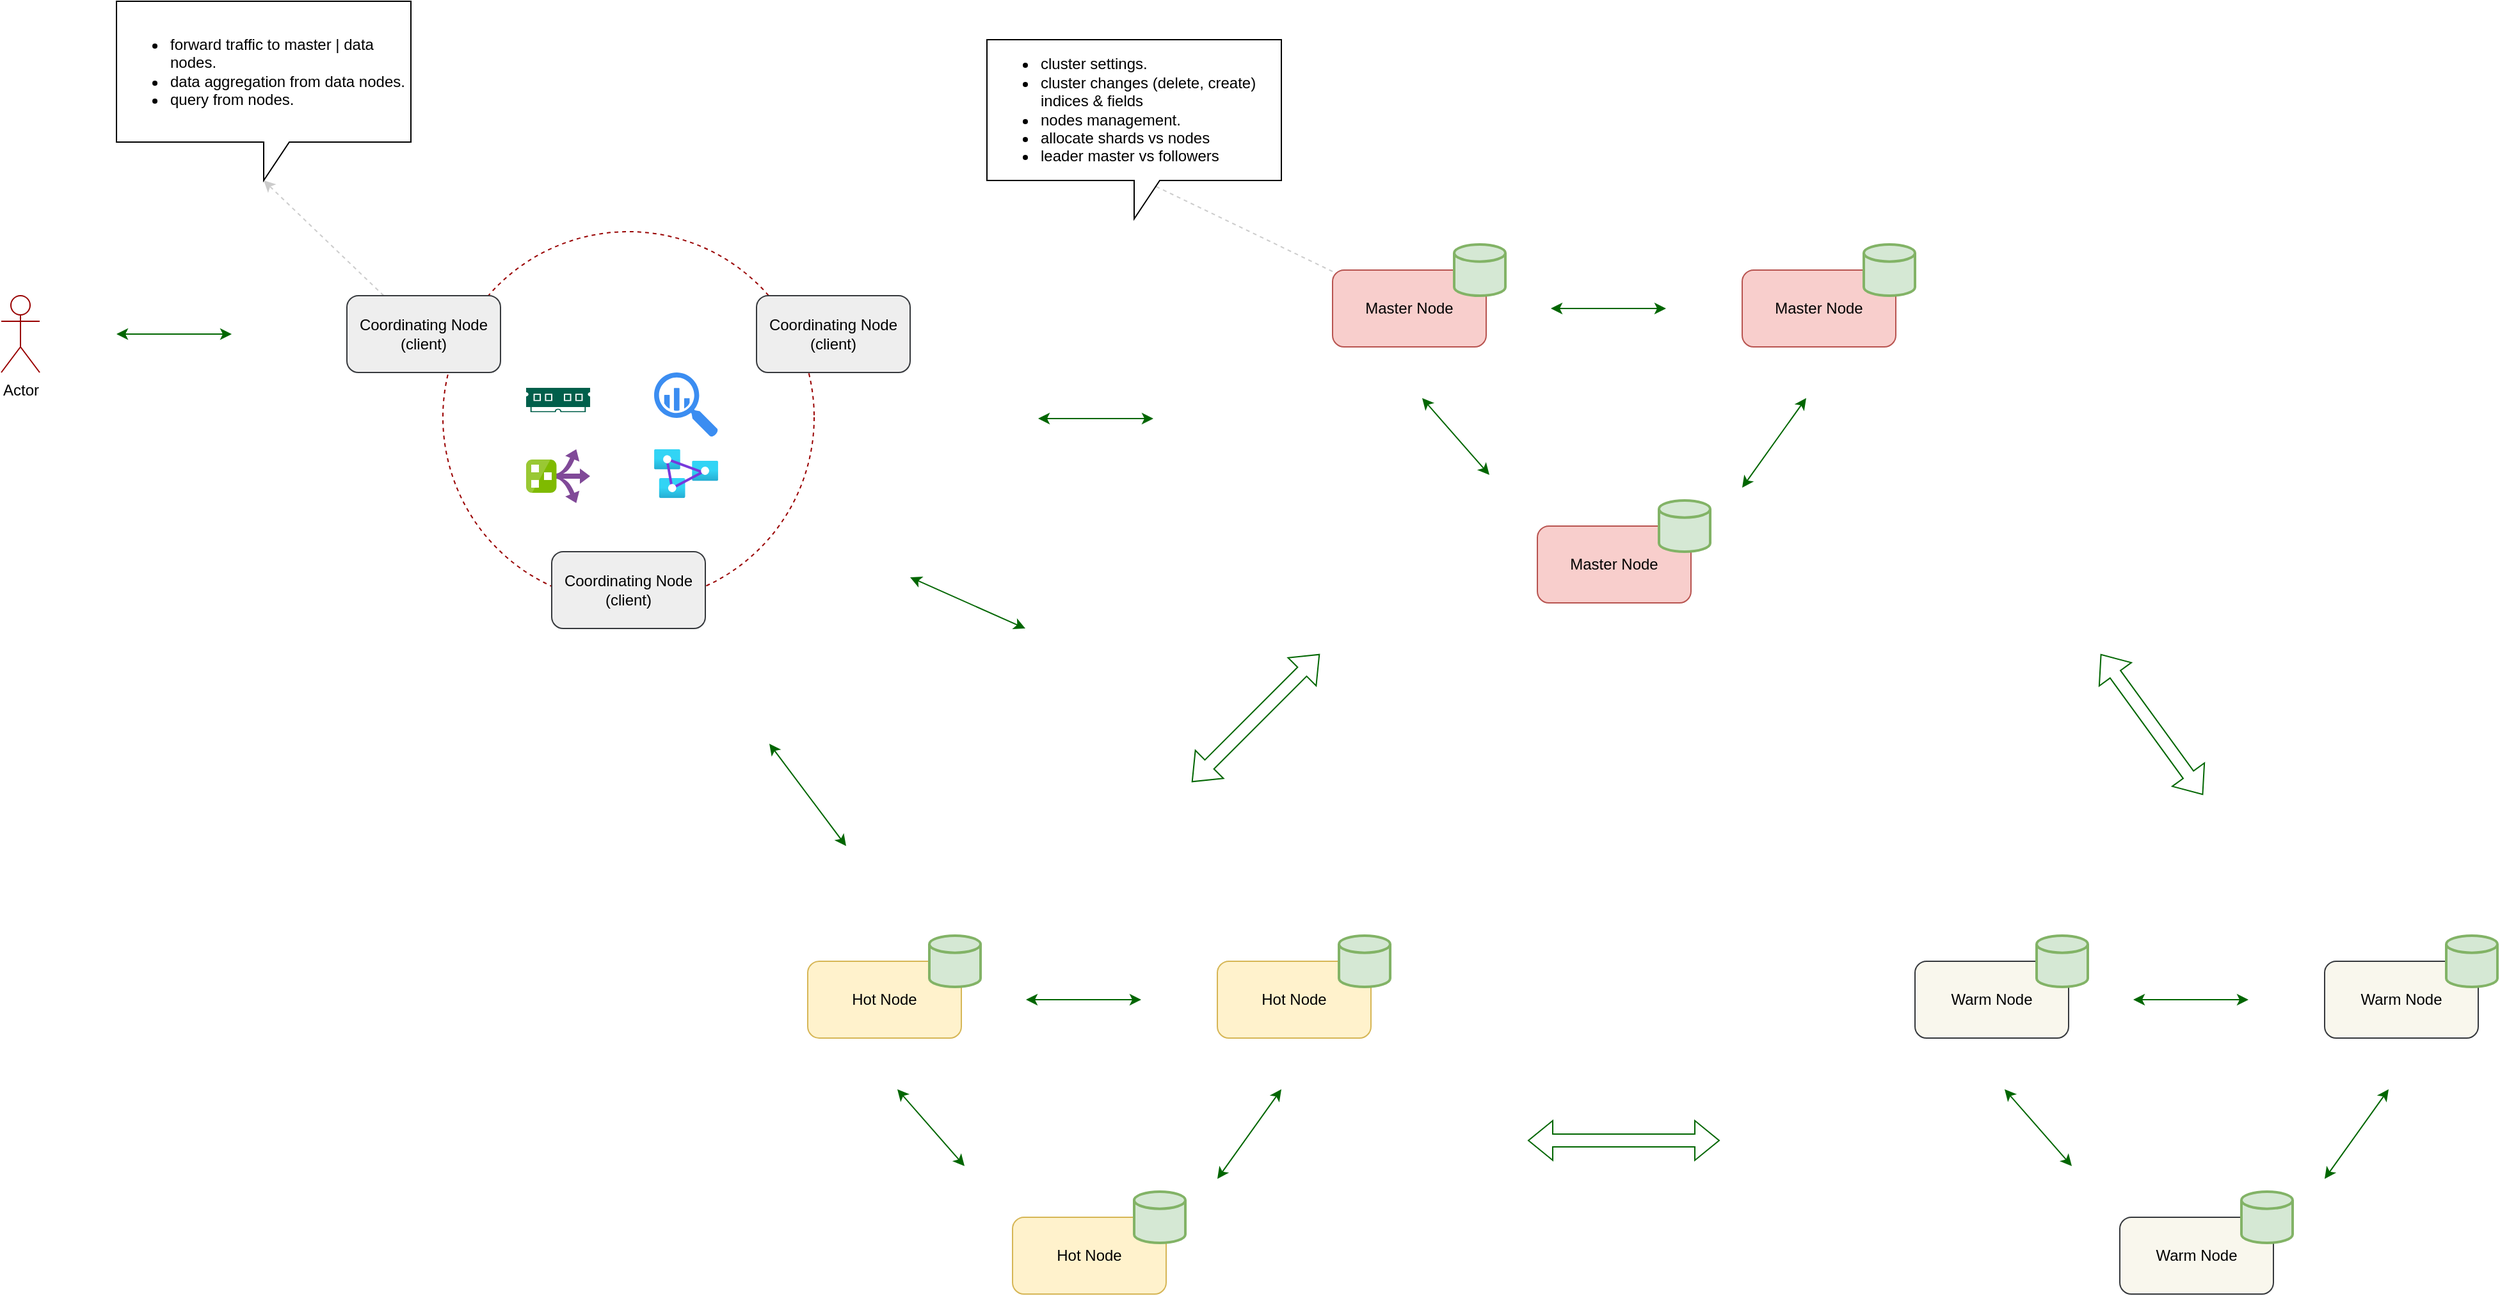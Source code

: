 <mxfile version="20.8.23" type="github">
  <diagram name="Page-1" id="OWeuh5Rih9QYdeYNk9eg">
    <mxGraphModel dx="2597" dy="2231" grid="1" gridSize="10" guides="1" tooltips="1" connect="1" arrows="1" fold="1" page="1" pageScale="1" pageWidth="850" pageHeight="1100" math="0" shadow="0">
      <root>
        <mxCell id="0" />
        <mxCell id="1" parent="0" />
        <mxCell id="lQsMLo7POFfHN_5h0St5-64" value="" style="ellipse;whiteSpace=wrap;html=1;aspect=fixed;dashed=1;strokeColor=#990000;" vertex="1" parent="1">
          <mxGeometry x="-465" y="160" width="290" height="290" as="geometry" />
        </mxCell>
        <mxCell id="lQsMLo7POFfHN_5h0St5-43" value="" style="endArrow=classic;startArrow=classic;html=1;rounded=0;strokeColor=#006600;" edge="1" parent="1">
          <mxGeometry width="50" height="50" relative="1" as="geometry">
            <mxPoint x="400.5" y="220" as="sourcePoint" />
            <mxPoint x="490.5" y="220" as="targetPoint" />
          </mxGeometry>
        </mxCell>
        <mxCell id="lQsMLo7POFfHN_5h0St5-44" value="" style="endArrow=classic;startArrow=classic;html=1;rounded=0;strokeColor=#006600;" edge="1" parent="1">
          <mxGeometry width="50" height="50" relative="1" as="geometry">
            <mxPoint x="300" y="290" as="sourcePoint" />
            <mxPoint x="352.5" y="350" as="targetPoint" />
          </mxGeometry>
        </mxCell>
        <mxCell id="lQsMLo7POFfHN_5h0St5-45" value="" style="endArrow=classic;startArrow=classic;html=1;rounded=0;strokeColor=#006600;" edge="1" parent="1">
          <mxGeometry width="50" height="50" relative="1" as="geometry">
            <mxPoint x="550" y="360" as="sourcePoint" />
            <mxPoint x="600" y="290" as="targetPoint" />
          </mxGeometry>
        </mxCell>
        <mxCell id="lQsMLo7POFfHN_5h0St5-46" value="" style="shape=image;html=1;verticalAlign=top;verticalLabelPosition=bottom;labelBackgroundColor=#ffffff;imageAspect=0;aspect=fixed;image=https://cdn3.iconfinder.com/data/icons/arrows-set-12/512/reset-128.png" vertex="1" parent="1">
          <mxGeometry x="421" y="270" width="73" height="73" as="geometry" />
        </mxCell>
        <mxCell id="lQsMLo7POFfHN_5h0St5-72" style="rounded=0;orthogonalLoop=1;jettySize=auto;html=1;entryX=0;entryY=0;entryDx=60;entryDy=80;entryPerimeter=0;strokeColor=#CCCCCC;dashed=1;" edge="1" parent="1" source="lQsMLo7POFfHN_5h0St5-35" target="lQsMLo7POFfHN_5h0St5-71">
          <mxGeometry relative="1" as="geometry" />
        </mxCell>
        <mxCell id="lQsMLo7POFfHN_5h0St5-35" value="Master Node" style="rounded=1;whiteSpace=wrap;html=1;fillColor=#f8cecc;strokeColor=#b85450;" vertex="1" parent="1">
          <mxGeometry x="230" y="190" width="120" height="60" as="geometry" />
        </mxCell>
        <mxCell id="lQsMLo7POFfHN_5h0St5-36" value="" style="strokeWidth=2;html=1;shape=mxgraph.flowchart.database;whiteSpace=wrap;fillColor=#d5e8d4;strokeColor=#82b366;" vertex="1" parent="1">
          <mxGeometry x="325" y="170" width="40" height="40" as="geometry" />
        </mxCell>
        <mxCell id="lQsMLo7POFfHN_5h0St5-41" value="Master Node" style="rounded=1;whiteSpace=wrap;html=1;fillColor=#f8cecc;strokeColor=#b85450;" vertex="1" parent="1">
          <mxGeometry x="550" y="190" width="120" height="60" as="geometry" />
        </mxCell>
        <mxCell id="lQsMLo7POFfHN_5h0St5-42" value="" style="strokeWidth=2;html=1;shape=mxgraph.flowchart.database;whiteSpace=wrap;fillColor=#d5e8d4;strokeColor=#82b366;" vertex="1" parent="1">
          <mxGeometry x="645" y="170" width="40" height="40" as="geometry" />
        </mxCell>
        <mxCell id="lQsMLo7POFfHN_5h0St5-38" value="Master Node" style="rounded=1;whiteSpace=wrap;html=1;fillColor=#f8cecc;strokeColor=#b85450;" vertex="1" parent="1">
          <mxGeometry x="390" y="390" width="120" height="60" as="geometry" />
        </mxCell>
        <mxCell id="lQsMLo7POFfHN_5h0St5-39" value="" style="strokeWidth=2;html=1;shape=mxgraph.flowchart.database;whiteSpace=wrap;fillColor=#d5e8d4;strokeColor=#82b366;" vertex="1" parent="1">
          <mxGeometry x="485" y="370" width="40" height="40" as="geometry" />
        </mxCell>
        <mxCell id="lQsMLo7POFfHN_5h0St5-14" value="" style="endArrow=classic;startArrow=classic;html=1;rounded=0;strokeColor=#006600;" edge="1" parent="1">
          <mxGeometry width="50" height="50" relative="1" as="geometry">
            <mxPoint x="-9.5" y="760" as="sourcePoint" />
            <mxPoint x="80.5" y="760" as="targetPoint" />
          </mxGeometry>
        </mxCell>
        <mxCell id="lQsMLo7POFfHN_5h0St5-15" value="" style="endArrow=classic;startArrow=classic;html=1;rounded=0;strokeColor=#006600;" edge="1" parent="1">
          <mxGeometry width="50" height="50" relative="1" as="geometry">
            <mxPoint x="-110" y="830" as="sourcePoint" />
            <mxPoint x="-57.5" y="890" as="targetPoint" />
          </mxGeometry>
        </mxCell>
        <mxCell id="lQsMLo7POFfHN_5h0St5-16" value="" style="endArrow=classic;startArrow=classic;html=1;rounded=0;strokeColor=#006600;" edge="1" parent="1">
          <mxGeometry width="50" height="50" relative="1" as="geometry">
            <mxPoint x="140" y="900" as="sourcePoint" />
            <mxPoint x="190" y="830" as="targetPoint" />
          </mxGeometry>
        </mxCell>
        <mxCell id="lQsMLo7POFfHN_5h0St5-17" value="" style="shape=image;html=1;verticalAlign=top;verticalLabelPosition=bottom;labelBackgroundColor=#ffffff;imageAspect=0;aspect=fixed;image=https://cdn3.iconfinder.com/data/icons/arrows-set-12/512/reset-128.png;container=0;" vertex="1" parent="1">
          <mxGeometry x="11" y="810" width="73" height="73" as="geometry" />
        </mxCell>
        <mxCell id="lQsMLo7POFfHN_5h0St5-1" value="Hot Node" style="rounded=1;whiteSpace=wrap;html=1;fillColor=#fff2cc;strokeColor=#d6b656;container=0;" vertex="1" parent="1">
          <mxGeometry x="-180" y="730" width="120" height="60" as="geometry" />
        </mxCell>
        <mxCell id="lQsMLo7POFfHN_5h0St5-6" value="" style="strokeWidth=2;html=1;shape=mxgraph.flowchart.database;whiteSpace=wrap;fillColor=#d5e8d4;strokeColor=#82b366;container=0;" vertex="1" parent="1">
          <mxGeometry x="-85" y="710" width="40" height="40" as="geometry" />
        </mxCell>
        <mxCell id="lQsMLo7POFfHN_5h0St5-9" value="Hot Node" style="rounded=1;whiteSpace=wrap;html=1;fillColor=#fff2cc;strokeColor=#d6b656;container=0;" vertex="1" parent="1">
          <mxGeometry x="-20" y="930" width="120" height="60" as="geometry" />
        </mxCell>
        <mxCell id="lQsMLo7POFfHN_5h0St5-10" value="" style="strokeWidth=2;html=1;shape=mxgraph.flowchart.database;whiteSpace=wrap;fillColor=#d5e8d4;strokeColor=#82b366;container=0;" vertex="1" parent="1">
          <mxGeometry x="75" y="910" width="40" height="40" as="geometry" />
        </mxCell>
        <mxCell id="lQsMLo7POFfHN_5h0St5-12" value="Hot Node" style="rounded=1;whiteSpace=wrap;html=1;fillColor=#fff2cc;strokeColor=#d6b656;container=0;" vertex="1" parent="1">
          <mxGeometry x="140" y="730" width="120" height="60" as="geometry" />
        </mxCell>
        <mxCell id="lQsMLo7POFfHN_5h0St5-13" value="" style="strokeWidth=2;html=1;shape=mxgraph.flowchart.database;whiteSpace=wrap;fillColor=#d5e8d4;strokeColor=#82b366;container=0;" vertex="1" parent="1">
          <mxGeometry x="235" y="710" width="40" height="40" as="geometry" />
        </mxCell>
        <mxCell id="lQsMLo7POFfHN_5h0St5-29" value="" style="endArrow=classic;startArrow=classic;html=1;rounded=0;strokeColor=#006600;" edge="1" parent="1">
          <mxGeometry width="50" height="50" relative="1" as="geometry">
            <mxPoint x="855.5" y="760" as="sourcePoint" />
            <mxPoint x="945.5" y="760" as="targetPoint" />
          </mxGeometry>
        </mxCell>
        <mxCell id="lQsMLo7POFfHN_5h0St5-30" value="" style="endArrow=classic;startArrow=classic;html=1;rounded=0;strokeColor=#006600;" edge="1" parent="1">
          <mxGeometry width="50" height="50" relative="1" as="geometry">
            <mxPoint x="755" y="830" as="sourcePoint" />
            <mxPoint x="807.5" y="890" as="targetPoint" />
          </mxGeometry>
        </mxCell>
        <mxCell id="lQsMLo7POFfHN_5h0St5-31" value="" style="endArrow=classic;startArrow=classic;html=1;rounded=0;strokeColor=#006600;" edge="1" parent="1">
          <mxGeometry width="50" height="50" relative="1" as="geometry">
            <mxPoint x="1005" y="900" as="sourcePoint" />
            <mxPoint x="1055" y="830" as="targetPoint" />
          </mxGeometry>
        </mxCell>
        <mxCell id="lQsMLo7POFfHN_5h0St5-32" value="" style="shape=image;html=1;verticalAlign=top;verticalLabelPosition=bottom;labelBackgroundColor=#ffffff;imageAspect=0;aspect=fixed;image=https://cdn3.iconfinder.com/data/icons/arrows-set-12/512/reset-128.png;container=0;" vertex="1" parent="1">
          <mxGeometry x="876" y="810" width="73" height="73" as="geometry" />
        </mxCell>
        <mxCell id="lQsMLo7POFfHN_5h0St5-21" value="Warm Node" style="rounded=1;whiteSpace=wrap;html=1;fillColor=#f9f7ed;strokeColor=#36393d;container=0;" vertex="1" parent="1">
          <mxGeometry x="685" y="730" width="120" height="60" as="geometry" />
        </mxCell>
        <mxCell id="lQsMLo7POFfHN_5h0St5-22" value="" style="strokeWidth=2;html=1;shape=mxgraph.flowchart.database;whiteSpace=wrap;fillColor=#d5e8d4;strokeColor=#82b366;container=0;" vertex="1" parent="1">
          <mxGeometry x="780" y="710" width="40" height="40" as="geometry" />
        </mxCell>
        <mxCell id="lQsMLo7POFfHN_5h0St5-24" value="Warm Node" style="rounded=1;whiteSpace=wrap;html=1;fillColor=#f9f7ed;strokeColor=#36393d;container=0;" vertex="1" parent="1">
          <mxGeometry x="845" y="930" width="120" height="60" as="geometry" />
        </mxCell>
        <mxCell id="lQsMLo7POFfHN_5h0St5-25" value="" style="strokeWidth=2;html=1;shape=mxgraph.flowchart.database;whiteSpace=wrap;fillColor=#d5e8d4;strokeColor=#82b366;container=0;" vertex="1" parent="1">
          <mxGeometry x="940" y="910" width="40" height="40" as="geometry" />
        </mxCell>
        <mxCell id="lQsMLo7POFfHN_5h0St5-27" value="Warm Node" style="rounded=1;whiteSpace=wrap;html=1;fillColor=#f9f7ed;strokeColor=#36393d;container=0;" vertex="1" parent="1">
          <mxGeometry x="1005" y="730" width="120" height="60" as="geometry" />
        </mxCell>
        <mxCell id="lQsMLo7POFfHN_5h0St5-28" value="" style="strokeWidth=2;html=1;shape=mxgraph.flowchart.database;whiteSpace=wrap;fillColor=#d5e8d4;strokeColor=#82b366;container=0;" vertex="1" parent="1">
          <mxGeometry x="1100" y="710" width="40" height="40" as="geometry" />
        </mxCell>
        <mxCell id="lQsMLo7POFfHN_5h0St5-47" value="" style="shape=flexArrow;endArrow=classic;startArrow=classic;html=1;rounded=0;strokeColor=#006600;" edge="1" parent="1">
          <mxGeometry width="100" height="100" relative="1" as="geometry">
            <mxPoint x="120" y="590" as="sourcePoint" />
            <mxPoint x="220" y="490" as="targetPoint" />
          </mxGeometry>
        </mxCell>
        <mxCell id="lQsMLo7POFfHN_5h0St5-48" value="" style="shape=flexArrow;endArrow=classic;startArrow=classic;html=1;rounded=0;strokeColor=#006600;" edge="1" parent="1">
          <mxGeometry width="100" height="100" relative="1" as="geometry">
            <mxPoint x="382.5" y="870" as="sourcePoint" />
            <mxPoint x="532.5" y="870" as="targetPoint" />
          </mxGeometry>
        </mxCell>
        <mxCell id="lQsMLo7POFfHN_5h0St5-49" value="" style="shape=flexArrow;endArrow=classic;startArrow=classic;html=1;rounded=0;strokeColor=#006600;" edge="1" parent="1">
          <mxGeometry width="100" height="100" relative="1" as="geometry">
            <mxPoint x="830" y="490" as="sourcePoint" />
            <mxPoint x="910" y="600" as="targetPoint" />
          </mxGeometry>
        </mxCell>
        <mxCell id="lQsMLo7POFfHN_5h0St5-74" style="edgeStyle=none;rounded=0;orthogonalLoop=1;jettySize=auto;html=1;entryX=0;entryY=0;entryDx=115;entryDy=140;entryPerimeter=0;dashed=1;strokeColor=#CCCCCC;" edge="1" parent="1" source="lQsMLo7POFfHN_5h0St5-54" target="lQsMLo7POFfHN_5h0St5-73">
          <mxGeometry relative="1" as="geometry" />
        </mxCell>
        <mxCell id="lQsMLo7POFfHN_5h0St5-54" value="Coordinating Node&lt;br&gt;(client)" style="rounded=1;whiteSpace=wrap;html=1;fillColor=#eeeeee;strokeColor=#36393d;" vertex="1" parent="1">
          <mxGeometry x="-540" y="210" width="120" height="60" as="geometry" />
        </mxCell>
        <mxCell id="lQsMLo7POFfHN_5h0St5-56" value="Coordinating&amp;nbsp;Node&lt;br&gt;(client)" style="rounded=1;whiteSpace=wrap;html=1;fillColor=#eeeeee;strokeColor=#36393d;" vertex="1" parent="1">
          <mxGeometry x="-220" y="210" width="120" height="60" as="geometry" />
        </mxCell>
        <mxCell id="lQsMLo7POFfHN_5h0St5-58" value="Coordinating&amp;nbsp;Node&lt;br&gt;(client)" style="rounded=1;whiteSpace=wrap;html=1;fillColor=#eeeeee;strokeColor=#36393d;" vertex="1" parent="1">
          <mxGeometry x="-380" y="410" width="120" height="60" as="geometry" />
        </mxCell>
        <mxCell id="lQsMLo7POFfHN_5h0St5-60" value="" style="sketch=0;html=1;aspect=fixed;strokeColor=none;shadow=0;align=center;verticalAlign=top;fillColor=#3B8DF1;shape=mxgraph.gcp2.big_query" vertex="1" parent="1">
          <mxGeometry x="-300" y="270" width="50" height="50.51" as="geometry" />
        </mxCell>
        <mxCell id="lQsMLo7POFfHN_5h0St5-61" value="" style="sketch=0;aspect=fixed;html=1;points=[];align=center;image;fontSize=12;image=img/lib/mscae/Route_Filter.svg;" vertex="1" parent="1">
          <mxGeometry x="-400" y="330" width="50" height="42" as="geometry" />
        </mxCell>
        <mxCell id="lQsMLo7POFfHN_5h0St5-62" value="" style="sketch=0;pointerEvents=1;shadow=0;dashed=0;html=1;strokeColor=none;fillColor=#005F4B;labelPosition=center;verticalLabelPosition=bottom;verticalAlign=top;align=center;outlineConnect=0;shape=mxgraph.veeam2.ram;" vertex="1" parent="1">
          <mxGeometry x="-400" y="282" width="50" height="19" as="geometry" />
        </mxCell>
        <mxCell id="lQsMLo7POFfHN_5h0St5-63" value="" style="aspect=fixed;html=1;points=[];align=center;image;fontSize=12;image=img/lib/azure2/analytics/Analysis_Services.svg;" vertex="1" parent="1">
          <mxGeometry x="-300" y="330" width="50" height="38.1" as="geometry" />
        </mxCell>
        <mxCell id="lQsMLo7POFfHN_5h0St5-65" value="Actor" style="shape=umlActor;verticalLabelPosition=bottom;verticalAlign=top;html=1;outlineConnect=0;strokeColor=#990000;" vertex="1" parent="1">
          <mxGeometry x="-810" y="210" width="30" height="60" as="geometry" />
        </mxCell>
        <mxCell id="lQsMLo7POFfHN_5h0St5-67" value="" style="endArrow=classic;startArrow=classic;html=1;rounded=0;strokeColor=#006600;" edge="1" parent="1">
          <mxGeometry width="50" height="50" relative="1" as="geometry">
            <mxPoint x="-720" y="240" as="sourcePoint" />
            <mxPoint x="-630" y="240" as="targetPoint" />
          </mxGeometry>
        </mxCell>
        <mxCell id="lQsMLo7POFfHN_5h0St5-68" value="" style="endArrow=classic;startArrow=classic;html=1;rounded=0;strokeColor=#006600;" edge="1" parent="1">
          <mxGeometry width="50" height="50" relative="1" as="geometry">
            <mxPoint y="306" as="sourcePoint" />
            <mxPoint x="90" y="306" as="targetPoint" />
          </mxGeometry>
        </mxCell>
        <mxCell id="lQsMLo7POFfHN_5h0St5-69" value="" style="endArrow=classic;startArrow=classic;html=1;rounded=0;strokeColor=#006600;" edge="1" parent="1">
          <mxGeometry width="50" height="50" relative="1" as="geometry">
            <mxPoint x="-210" y="560" as="sourcePoint" />
            <mxPoint x="-150" y="640" as="targetPoint" />
          </mxGeometry>
        </mxCell>
        <mxCell id="lQsMLo7POFfHN_5h0St5-70" value="" style="endArrow=classic;startArrow=classic;html=1;rounded=0;strokeColor=#006600;" edge="1" parent="1">
          <mxGeometry width="50" height="50" relative="1" as="geometry">
            <mxPoint x="-100" y="430" as="sourcePoint" />
            <mxPoint x="-10" y="470" as="targetPoint" />
          </mxGeometry>
        </mxCell>
        <mxCell id="lQsMLo7POFfHN_5h0St5-71" value="&lt;ul&gt;&lt;li&gt;cluster settings.&lt;/li&gt;&lt;li&gt;cluster changes (delete, create) indices &amp;amp; fields&lt;/li&gt;&lt;li&gt;nodes management.&lt;/li&gt;&lt;li&gt;allocate shards vs nodes&lt;/li&gt;&lt;li&gt;leader master vs followers&lt;/li&gt;&lt;/ul&gt;" style="shape=callout;whiteSpace=wrap;html=1;perimeter=calloutPerimeter;strokeColor=#000000;align=left;" vertex="1" parent="1">
          <mxGeometry x="-40" y="10" width="230" height="140" as="geometry" />
        </mxCell>
        <mxCell id="lQsMLo7POFfHN_5h0St5-73" value="&lt;ul&gt;&lt;li&gt;forward traffic to master | data nodes.&lt;/li&gt;&lt;li&gt;data aggregation from data nodes.&lt;/li&gt;&lt;li&gt;query from nodes.&lt;/li&gt;&lt;/ul&gt;" style="shape=callout;whiteSpace=wrap;html=1;perimeter=calloutPerimeter;strokeColor=#000000;align=left;" vertex="1" parent="1">
          <mxGeometry x="-720" y="-20" width="230" height="140" as="geometry" />
        </mxCell>
      </root>
    </mxGraphModel>
  </diagram>
</mxfile>
